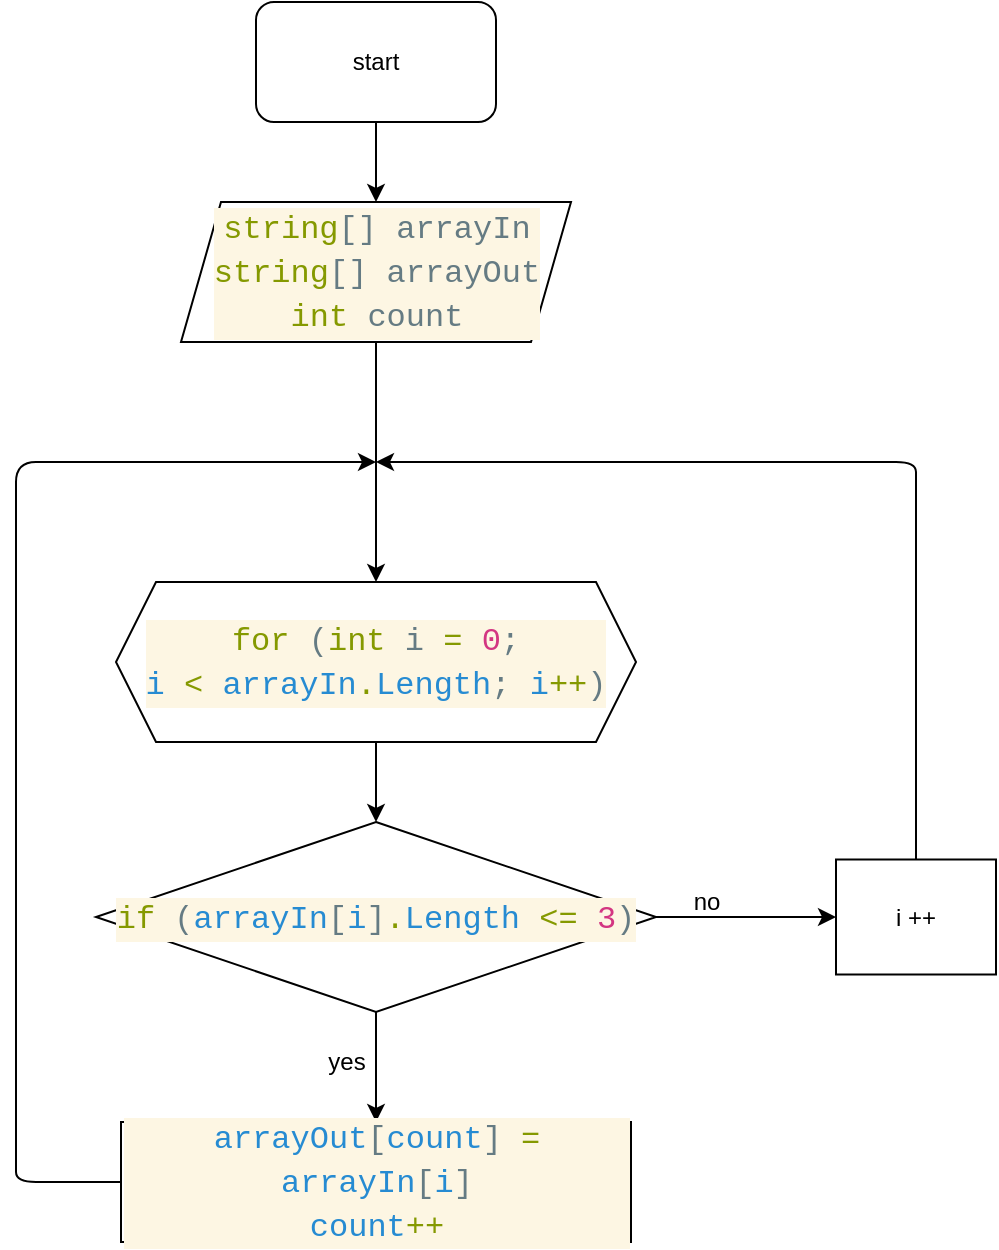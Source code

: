 <mxfile>
    <diagram id="kVus8gG1QY5zGodGb1XB" name="Страница 1">
        <mxGraphModel dx="1596" dy="1078" grid="1" gridSize="10" guides="1" tooltips="1" connect="1" arrows="1" fold="1" page="1" pageScale="1" pageWidth="827" pageHeight="1169" math="0" shadow="0">
            <root>
                <mxCell id="0"/>
                <mxCell id="1" parent="0"/>
                <mxCell id="4" style="edgeStyle=none;html=1;entryX=0.5;entryY=0;entryDx=0;entryDy=0;" edge="1" parent="1" source="2" target="3">
                    <mxGeometry relative="1" as="geometry"/>
                </mxCell>
                <mxCell id="2" value="start" style="rounded=1;whiteSpace=wrap;html=1;" vertex="1" parent="1">
                    <mxGeometry x="260" y="30" width="120" height="60" as="geometry"/>
                </mxCell>
                <mxCell id="22" style="edgeStyle=none;html=1;entryX=0.5;entryY=0;entryDx=0;entryDy=0;" edge="1" parent="1" source="3" target="21">
                    <mxGeometry relative="1" as="geometry"/>
                </mxCell>
                <mxCell id="3" value="&lt;div style=&quot;color: rgb(101 , 123 , 131) ; background-color: rgb(253 , 246 , 227) ; font-family: &amp;#34;consolas&amp;#34; , &amp;#34;courier new&amp;#34; , monospace ; font-size: 16px ; line-height: 22px&quot;&gt;&lt;span style=&quot;color: #859900&quot;&gt;string&lt;/span&gt;[] arrayIn&lt;br&gt;&lt;div style=&quot;line-height: 22px&quot;&gt;&lt;span style=&quot;color: #859900&quot;&gt;string&lt;/span&gt;[] arrayOut&lt;/div&gt;&lt;div style=&quot;line-height: 22px&quot;&gt;&lt;div style=&quot;font-family: &amp;#34;consolas&amp;#34; , &amp;#34;courier new&amp;#34; , monospace ; line-height: 22px&quot;&gt;&lt;span style=&quot;color: #859900&quot;&gt;int&lt;/span&gt; count&lt;/div&gt;&lt;/div&gt;&lt;/div&gt;" style="shape=parallelogram;perimeter=parallelogramPerimeter;whiteSpace=wrap;html=1;fixedSize=1;shadow=0;fillColor=#FFFFFF;" vertex="1" parent="1">
                    <mxGeometry x="222.5" y="130" width="195" height="70" as="geometry"/>
                </mxCell>
                <mxCell id="10" style="edgeStyle=none;html=1;entryX=0.5;entryY=0;entryDx=0;entryDy=0;" edge="1" parent="1" source="7" target="9">
                    <mxGeometry relative="1" as="geometry"/>
                </mxCell>
                <mxCell id="17" style="edgeStyle=none;html=1;entryX=0;entryY=0.5;entryDx=0;entryDy=0;" edge="1" parent="1" source="7" target="13">
                    <mxGeometry relative="1" as="geometry"/>
                </mxCell>
                <mxCell id="7" value="&lt;div style=&quot;color: rgb(101 , 123 , 131) ; background-color: rgb(253 , 246 , 227) ; font-family: &amp;#34;consolas&amp;#34; , &amp;#34;courier new&amp;#34; , monospace ; font-size: 16px ; line-height: 22px&quot;&gt;&lt;div style=&quot;font-family: &amp;#34;consolas&amp;#34; , &amp;#34;courier new&amp;#34; , monospace ; line-height: 22px&quot;&gt;&lt;span style=&quot;color: #859900&quot;&gt;if&lt;/span&gt; (&lt;span style=&quot;color: #268bd2&quot;&gt;arrayIn&lt;/span&gt;[&lt;span style=&quot;color: #268bd2&quot;&gt;i&lt;/span&gt;]&lt;span style=&quot;color: #859900&quot;&gt;.&lt;/span&gt;&lt;span style=&quot;color: #268bd2&quot;&gt;Length&lt;/span&gt; &lt;span style=&quot;color: #859900&quot;&gt;&amp;lt;=&lt;/span&gt; &lt;span style=&quot;color: #d33682&quot;&gt;3&lt;/span&gt;)&lt;/div&gt;&lt;/div&gt;" style="rhombus;whiteSpace=wrap;html=1;" vertex="1" parent="1">
                    <mxGeometry x="180" y="440" width="280" height="95" as="geometry"/>
                </mxCell>
                <mxCell id="12" style="edgeStyle=none;html=1;exitX=0;exitY=0.5;exitDx=0;exitDy=0;" edge="1" parent="1" source="9">
                    <mxGeometry relative="1" as="geometry">
                        <mxPoint x="320" y="260" as="targetPoint"/>
                        <Array as="points">
                            <mxPoint x="140" y="620"/>
                            <mxPoint x="140" y="610"/>
                            <mxPoint x="140" y="328"/>
                            <mxPoint x="140" y="260"/>
                        </Array>
                    </mxGeometry>
                </mxCell>
                <mxCell id="9" value="&lt;div style=&quot;color: rgb(101 , 123 , 131) ; background-color: rgb(253 , 246 , 227) ; font-family: &amp;#34;consolas&amp;#34; , &amp;#34;courier new&amp;#34; , monospace ; font-size: 16px ; line-height: 22px&quot;&gt;&lt;div&gt;&lt;span style=&quot;color: #268bd2&quot;&gt;arrayOut&lt;/span&gt;[&lt;span style=&quot;color: #268bd2&quot;&gt;count&lt;/span&gt;] &lt;span style=&quot;color: #859900&quot;&gt;=&lt;/span&gt; &lt;span style=&quot;color: #268bd2&quot;&gt;arrayIn&lt;/span&gt;[&lt;span style=&quot;color: #268bd2&quot;&gt;i&lt;/span&gt;]&lt;/div&gt;&lt;div&gt;&lt;span style=&quot;color: #268bd2&quot;&gt;count&lt;/span&gt;&lt;span style=&quot;color: #859900&quot;&gt;++&lt;/span&gt;&lt;/div&gt;&lt;/div&gt;" style="rounded=0;whiteSpace=wrap;html=1;" vertex="1" parent="1">
                    <mxGeometry x="192.5" y="590" width="255" height="60" as="geometry"/>
                </mxCell>
                <mxCell id="11" value="yes" style="text;html=1;align=center;verticalAlign=middle;resizable=0;points=[];autosize=1;strokeColor=none;fillColor=none;" vertex="1" parent="1">
                    <mxGeometry x="290" y="550" width="30" height="20" as="geometry"/>
                </mxCell>
                <mxCell id="19" style="edgeStyle=none;html=1;" edge="1" parent="1" source="13">
                    <mxGeometry relative="1" as="geometry">
                        <mxPoint x="320" y="260" as="targetPoint"/>
                        <Array as="points">
                            <mxPoint x="590" y="310"/>
                            <mxPoint x="590" y="280"/>
                            <mxPoint x="590" y="260"/>
                            <mxPoint x="560" y="260"/>
                        </Array>
                    </mxGeometry>
                </mxCell>
                <mxCell id="13" value="i ++" style="rounded=0;whiteSpace=wrap;html=1;" vertex="1" parent="1">
                    <mxGeometry x="550" y="458.75" width="80" height="57.5" as="geometry"/>
                </mxCell>
                <mxCell id="15" value="no" style="text;html=1;align=center;verticalAlign=middle;resizable=0;points=[];autosize=1;strokeColor=none;fillColor=none;" vertex="1" parent="1">
                    <mxGeometry x="470" y="470" width="30" height="20" as="geometry"/>
                </mxCell>
                <mxCell id="23" style="edgeStyle=none;html=1;entryX=0.5;entryY=0;entryDx=0;entryDy=0;" edge="1" parent="1" source="21" target="7">
                    <mxGeometry relative="1" as="geometry"/>
                </mxCell>
                <mxCell id="21" value="&lt;div style=&quot;color: rgb(101 , 123 , 131) ; background-color: rgb(253 , 246 , 227) ; font-family: &amp;#34;consolas&amp;#34; , &amp;#34;courier new&amp;#34; , monospace ; font-size: 16px ; line-height: 22px&quot;&gt;&lt;span style=&quot;color: #859900&quot;&gt;for&lt;/span&gt; (&lt;span style=&quot;color: #859900&quot;&gt;int&lt;/span&gt; i &lt;span style=&quot;color: #859900&quot;&gt;=&lt;/span&gt; &lt;span style=&quot;color: #d33682&quot;&gt;0&lt;/span&gt;; &lt;br&gt;&lt;span style=&quot;color: #268bd2&quot;&gt;i&lt;/span&gt; &lt;span style=&quot;color: #859900&quot;&gt;&amp;lt;&lt;/span&gt; &lt;span style=&quot;color: #268bd2&quot;&gt;arrayIn&lt;/span&gt;&lt;span style=&quot;color: #859900&quot;&gt;.&lt;/span&gt;&lt;span style=&quot;color: #268bd2&quot;&gt;Length&lt;/span&gt;; &lt;span style=&quot;color: #268bd2&quot;&gt;i&lt;/span&gt;&lt;span style=&quot;color: #859900&quot;&gt;++&lt;/span&gt;)&lt;/div&gt;" style="shape=hexagon;perimeter=hexagonPerimeter2;whiteSpace=wrap;html=1;fixedSize=1;" vertex="1" parent="1">
                    <mxGeometry x="190" y="320" width="260" height="80" as="geometry"/>
                </mxCell>
            </root>
        </mxGraphModel>
    </diagram>
</mxfile>
